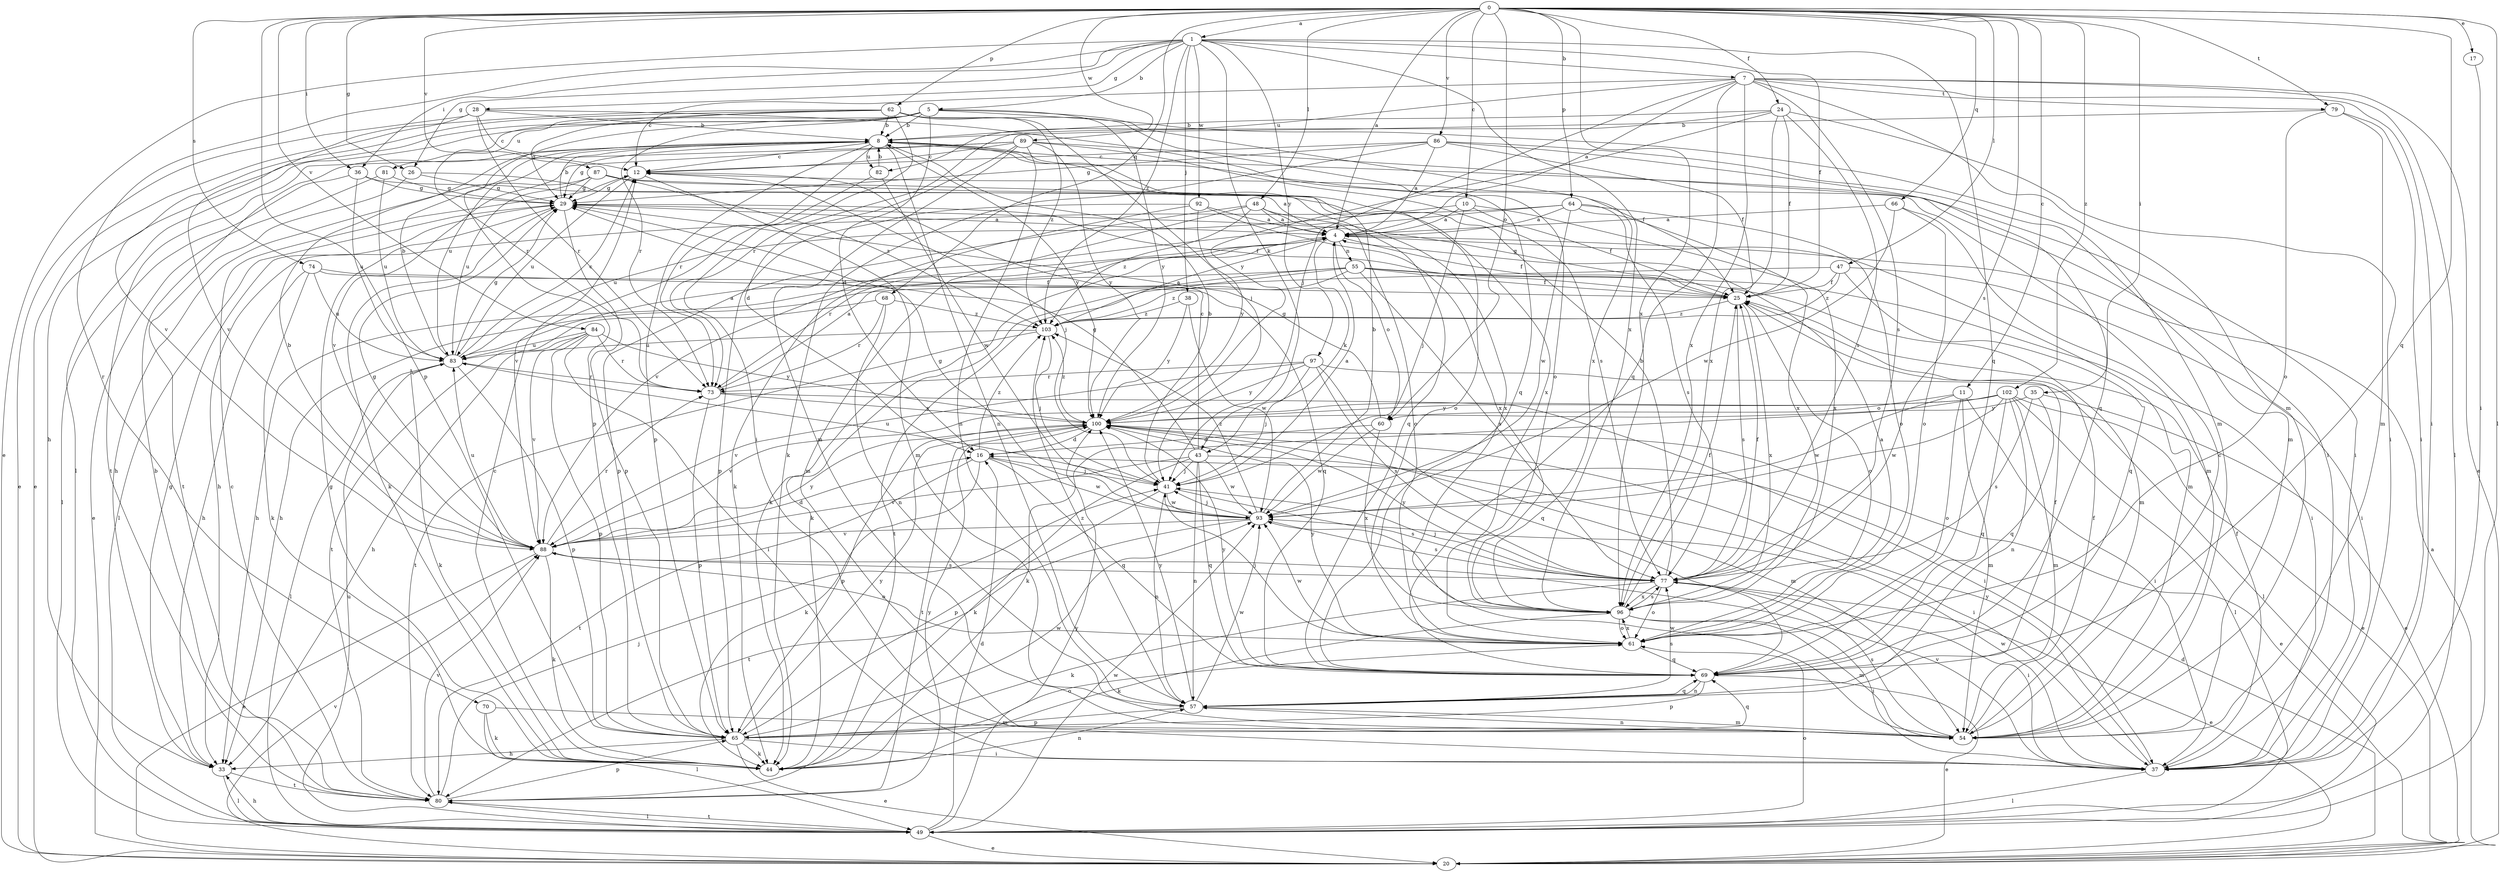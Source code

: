 strict digraph  {
0;
1;
4;
5;
7;
8;
10;
11;
12;
16;
17;
20;
24;
25;
26;
28;
29;
33;
35;
36;
37;
38;
41;
43;
44;
47;
48;
49;
54;
55;
57;
60;
61;
62;
64;
65;
66;
68;
69;
70;
73;
74;
77;
79;
80;
81;
82;
83;
84;
86;
87;
88;
89;
92;
93;
96;
97;
100;
102;
103;
0 -> 1  [label=a];
0 -> 4  [label=a];
0 -> 10  [label=c];
0 -> 11  [label=c];
0 -> 17  [label=e];
0 -> 24  [label=f];
0 -> 26  [label=g];
0 -> 35  [label=i];
0 -> 36  [label=i];
0 -> 47  [label=l];
0 -> 48  [label=l];
0 -> 49  [label=l];
0 -> 60  [label=o];
0 -> 62  [label=p];
0 -> 64  [label=p];
0 -> 65  [label=p];
0 -> 66  [label=q];
0 -> 68  [label=q];
0 -> 69  [label=q];
0 -> 74  [label=s];
0 -> 77  [label=s];
0 -> 79  [label=t];
0 -> 84  [label=v];
0 -> 86  [label=v];
0 -> 87  [label=v];
0 -> 89  [label=w];
0 -> 96  [label=x];
0 -> 102  [label=z];
1 -> 5  [label=b];
1 -> 7  [label=b];
1 -> 20  [label=e];
1 -> 25  [label=f];
1 -> 26  [label=g];
1 -> 28  [label=g];
1 -> 36  [label=i];
1 -> 38  [label=j];
1 -> 43  [label=k];
1 -> 69  [label=q];
1 -> 70  [label=r];
1 -> 92  [label=w];
1 -> 96  [label=x];
1 -> 97  [label=y];
1 -> 103  [label=z];
4 -> 25  [label=f];
4 -> 43  [label=k];
4 -> 44  [label=k];
4 -> 54  [label=m];
4 -> 55  [label=n];
4 -> 60  [label=o];
4 -> 73  [label=r];
5 -> 8  [label=b];
5 -> 16  [label=d];
5 -> 33  [label=h];
5 -> 49  [label=l];
5 -> 54  [label=m];
5 -> 65  [label=p];
5 -> 73  [label=r];
5 -> 81  [label=u];
5 -> 96  [label=x];
5 -> 100  [label=y];
7 -> 4  [label=a];
7 -> 12  [label=c];
7 -> 20  [label=e];
7 -> 37  [label=i];
7 -> 41  [label=j];
7 -> 49  [label=l];
7 -> 54  [label=m];
7 -> 69  [label=q];
7 -> 77  [label=s];
7 -> 79  [label=t];
7 -> 82  [label=u];
7 -> 96  [label=x];
8 -> 12  [label=c];
8 -> 25  [label=f];
8 -> 29  [label=g];
8 -> 37  [label=i];
8 -> 57  [label=n];
8 -> 65  [label=p];
8 -> 73  [label=r];
8 -> 82  [label=u];
8 -> 83  [label=u];
8 -> 100  [label=y];
10 -> 4  [label=a];
10 -> 25  [label=f];
10 -> 41  [label=j];
10 -> 83  [label=u];
10 -> 96  [label=x];
11 -> 37  [label=i];
11 -> 54  [label=m];
11 -> 60  [label=o];
11 -> 61  [label=o];
11 -> 93  [label=w];
12 -> 29  [label=g];
12 -> 41  [label=j];
12 -> 54  [label=m];
12 -> 83  [label=u];
16 -> 41  [label=j];
16 -> 44  [label=k];
16 -> 69  [label=q];
16 -> 80  [label=t];
16 -> 93  [label=w];
16 -> 103  [label=z];
17 -> 37  [label=i];
20 -> 4  [label=a];
20 -> 16  [label=d];
20 -> 88  [label=v];
24 -> 8  [label=b];
24 -> 25  [label=f];
24 -> 37  [label=i];
24 -> 73  [label=r];
24 -> 77  [label=s];
24 -> 96  [label=x];
24 -> 100  [label=y];
25 -> 29  [label=g];
25 -> 61  [label=o];
25 -> 77  [label=s];
25 -> 96  [label=x];
25 -> 103  [label=z];
26 -> 29  [label=g];
26 -> 80  [label=t];
26 -> 96  [label=x];
28 -> 8  [label=b];
28 -> 12  [label=c];
28 -> 20  [label=e];
28 -> 69  [label=q];
28 -> 73  [label=r];
28 -> 88  [label=v];
29 -> 4  [label=a];
29 -> 8  [label=b];
29 -> 25  [label=f];
29 -> 44  [label=k];
29 -> 49  [label=l];
29 -> 65  [label=p];
33 -> 29  [label=g];
33 -> 49  [label=l];
33 -> 80  [label=t];
35 -> 20  [label=e];
35 -> 69  [label=q];
35 -> 77  [label=s];
35 -> 100  [label=y];
36 -> 29  [label=g];
36 -> 49  [label=l];
36 -> 69  [label=q];
36 -> 83  [label=u];
37 -> 25  [label=f];
37 -> 49  [label=l];
37 -> 88  [label=v];
37 -> 93  [label=w];
37 -> 100  [label=y];
38 -> 93  [label=w];
38 -> 100  [label=y];
38 -> 103  [label=z];
41 -> 4  [label=a];
41 -> 8  [label=b];
41 -> 57  [label=n];
41 -> 65  [label=p];
41 -> 77  [label=s];
41 -> 83  [label=u];
41 -> 93  [label=w];
43 -> 12  [label=c];
43 -> 29  [label=g];
43 -> 37  [label=i];
43 -> 41  [label=j];
43 -> 44  [label=k];
43 -> 57  [label=n];
43 -> 69  [label=q];
43 -> 88  [label=v];
43 -> 93  [label=w];
44 -> 12  [label=c];
44 -> 29  [label=g];
44 -> 57  [label=n];
47 -> 25  [label=f];
47 -> 33  [label=h];
47 -> 37  [label=i];
47 -> 69  [label=q];
47 -> 103  [label=z];
48 -> 4  [label=a];
48 -> 54  [label=m];
48 -> 61  [label=o];
48 -> 65  [label=p];
48 -> 96  [label=x];
48 -> 103  [label=z];
49 -> 16  [label=d];
49 -> 20  [label=e];
49 -> 33  [label=h];
49 -> 61  [label=o];
49 -> 80  [label=t];
49 -> 83  [label=u];
49 -> 93  [label=w];
49 -> 100  [label=y];
54 -> 12  [label=c];
54 -> 25  [label=f];
54 -> 57  [label=n];
54 -> 77  [label=s];
54 -> 93  [label=w];
55 -> 25  [label=f];
55 -> 33  [label=h];
55 -> 37  [label=i];
55 -> 44  [label=k];
55 -> 54  [label=m];
55 -> 77  [label=s];
55 -> 80  [label=t];
55 -> 103  [label=z];
57 -> 25  [label=f];
57 -> 54  [label=m];
57 -> 65  [label=p];
57 -> 69  [label=q];
57 -> 77  [label=s];
57 -> 93  [label=w];
57 -> 100  [label=y];
57 -> 103  [label=z];
60 -> 16  [label=d];
60 -> 29  [label=g];
60 -> 93  [label=w];
60 -> 96  [label=x];
61 -> 4  [label=a];
61 -> 41  [label=j];
61 -> 69  [label=q];
61 -> 93  [label=w];
61 -> 96  [label=x];
61 -> 100  [label=y];
62 -> 8  [label=b];
62 -> 20  [label=e];
62 -> 29  [label=g];
62 -> 37  [label=i];
62 -> 41  [label=j];
62 -> 61  [label=o];
62 -> 73  [label=r];
62 -> 88  [label=v];
62 -> 103  [label=z];
64 -> 4  [label=a];
64 -> 33  [label=h];
64 -> 61  [label=o];
64 -> 77  [label=s];
64 -> 88  [label=v];
64 -> 93  [label=w];
64 -> 96  [label=x];
65 -> 20  [label=e];
65 -> 33  [label=h];
65 -> 37  [label=i];
65 -> 44  [label=k];
65 -> 61  [label=o];
65 -> 69  [label=q];
65 -> 93  [label=w];
65 -> 100  [label=y];
66 -> 4  [label=a];
66 -> 54  [label=m];
66 -> 61  [label=o];
66 -> 93  [label=w];
68 -> 57  [label=n];
68 -> 73  [label=r];
68 -> 80  [label=t];
68 -> 103  [label=z];
69 -> 20  [label=e];
69 -> 57  [label=n];
69 -> 65  [label=p];
69 -> 100  [label=y];
70 -> 44  [label=k];
70 -> 49  [label=l];
70 -> 54  [label=m];
73 -> 4  [label=a];
73 -> 37  [label=i];
73 -> 65  [label=p];
73 -> 100  [label=y];
74 -> 25  [label=f];
74 -> 33  [label=h];
74 -> 44  [label=k];
74 -> 69  [label=q];
74 -> 83  [label=u];
77 -> 8  [label=b];
77 -> 20  [label=e];
77 -> 25  [label=f];
77 -> 37  [label=i];
77 -> 41  [label=j];
77 -> 44  [label=k];
77 -> 61  [label=o];
77 -> 96  [label=x];
77 -> 100  [label=y];
79 -> 8  [label=b];
79 -> 37  [label=i];
79 -> 54  [label=m];
79 -> 61  [label=o];
80 -> 8  [label=b];
80 -> 12  [label=c];
80 -> 41  [label=j];
80 -> 49  [label=l];
80 -> 65  [label=p];
80 -> 88  [label=v];
80 -> 100  [label=y];
81 -> 20  [label=e];
81 -> 29  [label=g];
81 -> 83  [label=u];
82 -> 8  [label=b];
82 -> 88  [label=v];
82 -> 93  [label=w];
83 -> 4  [label=a];
83 -> 8  [label=b];
83 -> 12  [label=c];
83 -> 29  [label=g];
83 -> 44  [label=k];
83 -> 49  [label=l];
83 -> 65  [label=p];
83 -> 73  [label=r];
84 -> 33  [label=h];
84 -> 37  [label=i];
84 -> 65  [label=p];
84 -> 73  [label=r];
84 -> 83  [label=u];
84 -> 88  [label=v];
84 -> 100  [label=y];
86 -> 4  [label=a];
86 -> 12  [label=c];
86 -> 25  [label=f];
86 -> 29  [label=g];
86 -> 44  [label=k];
86 -> 54  [label=m];
86 -> 69  [label=q];
87 -> 4  [label=a];
87 -> 29  [label=g];
87 -> 33  [label=h];
87 -> 61  [label=o];
87 -> 83  [label=u];
87 -> 103  [label=z];
88 -> 8  [label=b];
88 -> 16  [label=d];
88 -> 20  [label=e];
88 -> 29  [label=g];
88 -> 44  [label=k];
88 -> 61  [label=o];
88 -> 73  [label=r];
88 -> 77  [label=s];
88 -> 83  [label=u];
88 -> 100  [label=y];
89 -> 12  [label=c];
89 -> 16  [label=d];
89 -> 37  [label=i];
89 -> 54  [label=m];
89 -> 57  [label=n];
89 -> 77  [label=s];
89 -> 80  [label=t];
89 -> 88  [label=v];
89 -> 100  [label=y];
92 -> 4  [label=a];
92 -> 44  [label=k];
92 -> 65  [label=p];
92 -> 96  [label=x];
92 -> 100  [label=y];
93 -> 8  [label=b];
93 -> 29  [label=g];
93 -> 41  [label=j];
93 -> 77  [label=s];
93 -> 80  [label=t];
93 -> 88  [label=v];
93 -> 103  [label=z];
96 -> 25  [label=f];
96 -> 37  [label=i];
96 -> 44  [label=k];
96 -> 54  [label=m];
96 -> 61  [label=o];
96 -> 77  [label=s];
97 -> 41  [label=j];
97 -> 49  [label=l];
97 -> 69  [label=q];
97 -> 73  [label=r];
97 -> 77  [label=s];
97 -> 88  [label=v];
97 -> 100  [label=y];
100 -> 16  [label=d];
100 -> 20  [label=e];
100 -> 54  [label=m];
100 -> 65  [label=p];
100 -> 80  [label=t];
100 -> 103  [label=z];
102 -> 20  [label=e];
102 -> 44  [label=k];
102 -> 49  [label=l];
102 -> 54  [label=m];
102 -> 57  [label=n];
102 -> 69  [label=q];
102 -> 88  [label=v];
102 -> 93  [label=w];
102 -> 100  [label=y];
103 -> 4  [label=a];
103 -> 41  [label=j];
103 -> 80  [label=t];
103 -> 83  [label=u];
}
